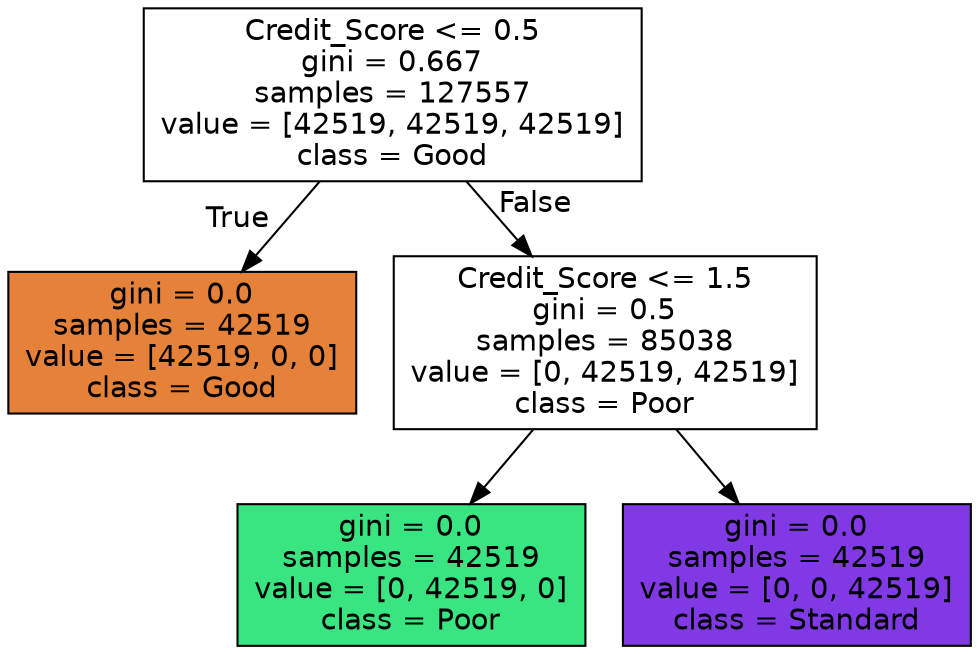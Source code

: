 digraph Tree {
node [shape=box, style="filled", color="black", fontname="helvetica"] ;
edge [fontname="helvetica"] ;
0 [label="Credit_Score <= 0.5\ngini = 0.667\nsamples = 127557\nvalue = [42519, 42519, 42519]\nclass = Good", fillcolor="#ffffff"] ;
1 [label="gini = 0.0\nsamples = 42519\nvalue = [42519, 0, 0]\nclass = Good", fillcolor="#e58139"] ;
0 -> 1 [labeldistance=2.5, labelangle=45, headlabel="True"] ;
2 [label="Credit_Score <= 1.5\ngini = 0.5\nsamples = 85038\nvalue = [0, 42519, 42519]\nclass = Poor", fillcolor="#ffffff"] ;
0 -> 2 [labeldistance=2.5, labelangle=-45, headlabel="False"] ;
3 [label="gini = 0.0\nsamples = 42519\nvalue = [0, 42519, 0]\nclass = Poor", fillcolor="#39e581"] ;
2 -> 3 ;
4 [label="gini = 0.0\nsamples = 42519\nvalue = [0, 0, 42519]\nclass = Standard", fillcolor="#8139e5"] ;
2 -> 4 ;
}